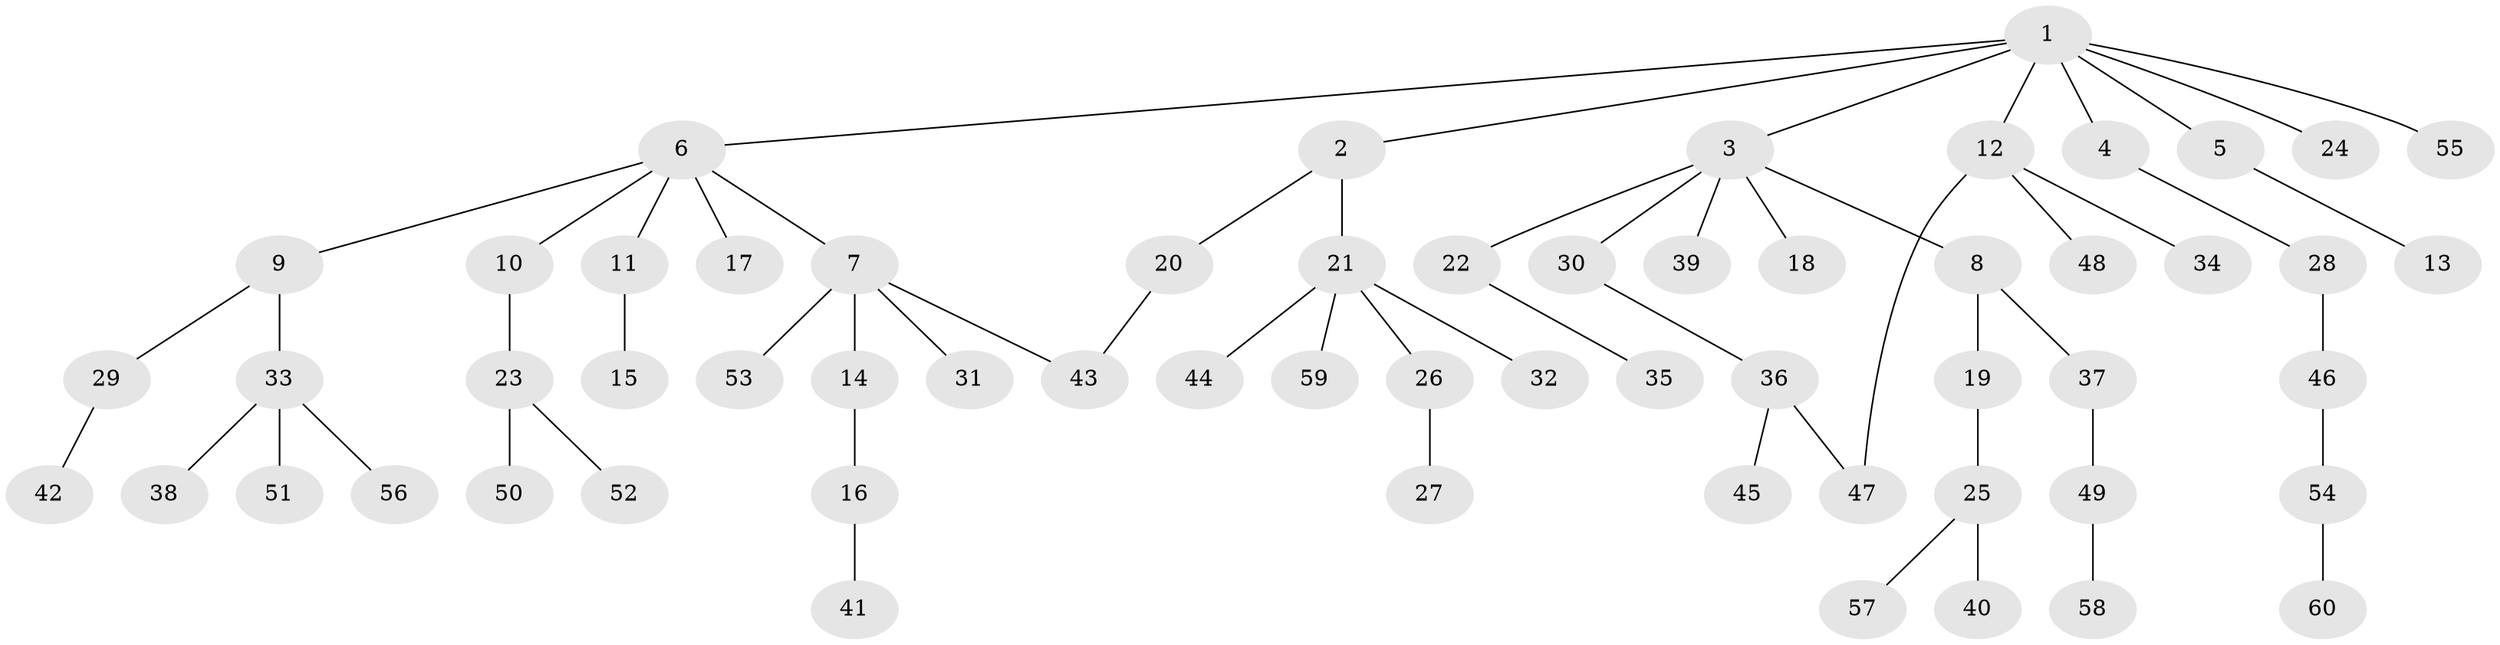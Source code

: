 // coarse degree distribution, {8: 0.023809523809523808, 3: 0.11904761904761904, 6: 0.023809523809523808, 2: 0.21428571428571427, 7: 0.023809523809523808, 4: 0.023809523809523808, 1: 0.5476190476190477, 5: 0.023809523809523808}
// Generated by graph-tools (version 1.1) at 2025/23/03/03/25 07:23:33]
// undirected, 60 vertices, 61 edges
graph export_dot {
graph [start="1"]
  node [color=gray90,style=filled];
  1;
  2;
  3;
  4;
  5;
  6;
  7;
  8;
  9;
  10;
  11;
  12;
  13;
  14;
  15;
  16;
  17;
  18;
  19;
  20;
  21;
  22;
  23;
  24;
  25;
  26;
  27;
  28;
  29;
  30;
  31;
  32;
  33;
  34;
  35;
  36;
  37;
  38;
  39;
  40;
  41;
  42;
  43;
  44;
  45;
  46;
  47;
  48;
  49;
  50;
  51;
  52;
  53;
  54;
  55;
  56;
  57;
  58;
  59;
  60;
  1 -- 2;
  1 -- 3;
  1 -- 4;
  1 -- 5;
  1 -- 6;
  1 -- 12;
  1 -- 24;
  1 -- 55;
  2 -- 20;
  2 -- 21;
  3 -- 8;
  3 -- 18;
  3 -- 22;
  3 -- 30;
  3 -- 39;
  4 -- 28;
  5 -- 13;
  6 -- 7;
  6 -- 9;
  6 -- 10;
  6 -- 11;
  6 -- 17;
  7 -- 14;
  7 -- 31;
  7 -- 43;
  7 -- 53;
  8 -- 19;
  8 -- 37;
  9 -- 29;
  9 -- 33;
  10 -- 23;
  11 -- 15;
  12 -- 34;
  12 -- 47;
  12 -- 48;
  14 -- 16;
  16 -- 41;
  19 -- 25;
  20 -- 43;
  21 -- 26;
  21 -- 32;
  21 -- 44;
  21 -- 59;
  22 -- 35;
  23 -- 50;
  23 -- 52;
  25 -- 40;
  25 -- 57;
  26 -- 27;
  28 -- 46;
  29 -- 42;
  30 -- 36;
  33 -- 38;
  33 -- 51;
  33 -- 56;
  36 -- 45;
  36 -- 47;
  37 -- 49;
  46 -- 54;
  49 -- 58;
  54 -- 60;
}
